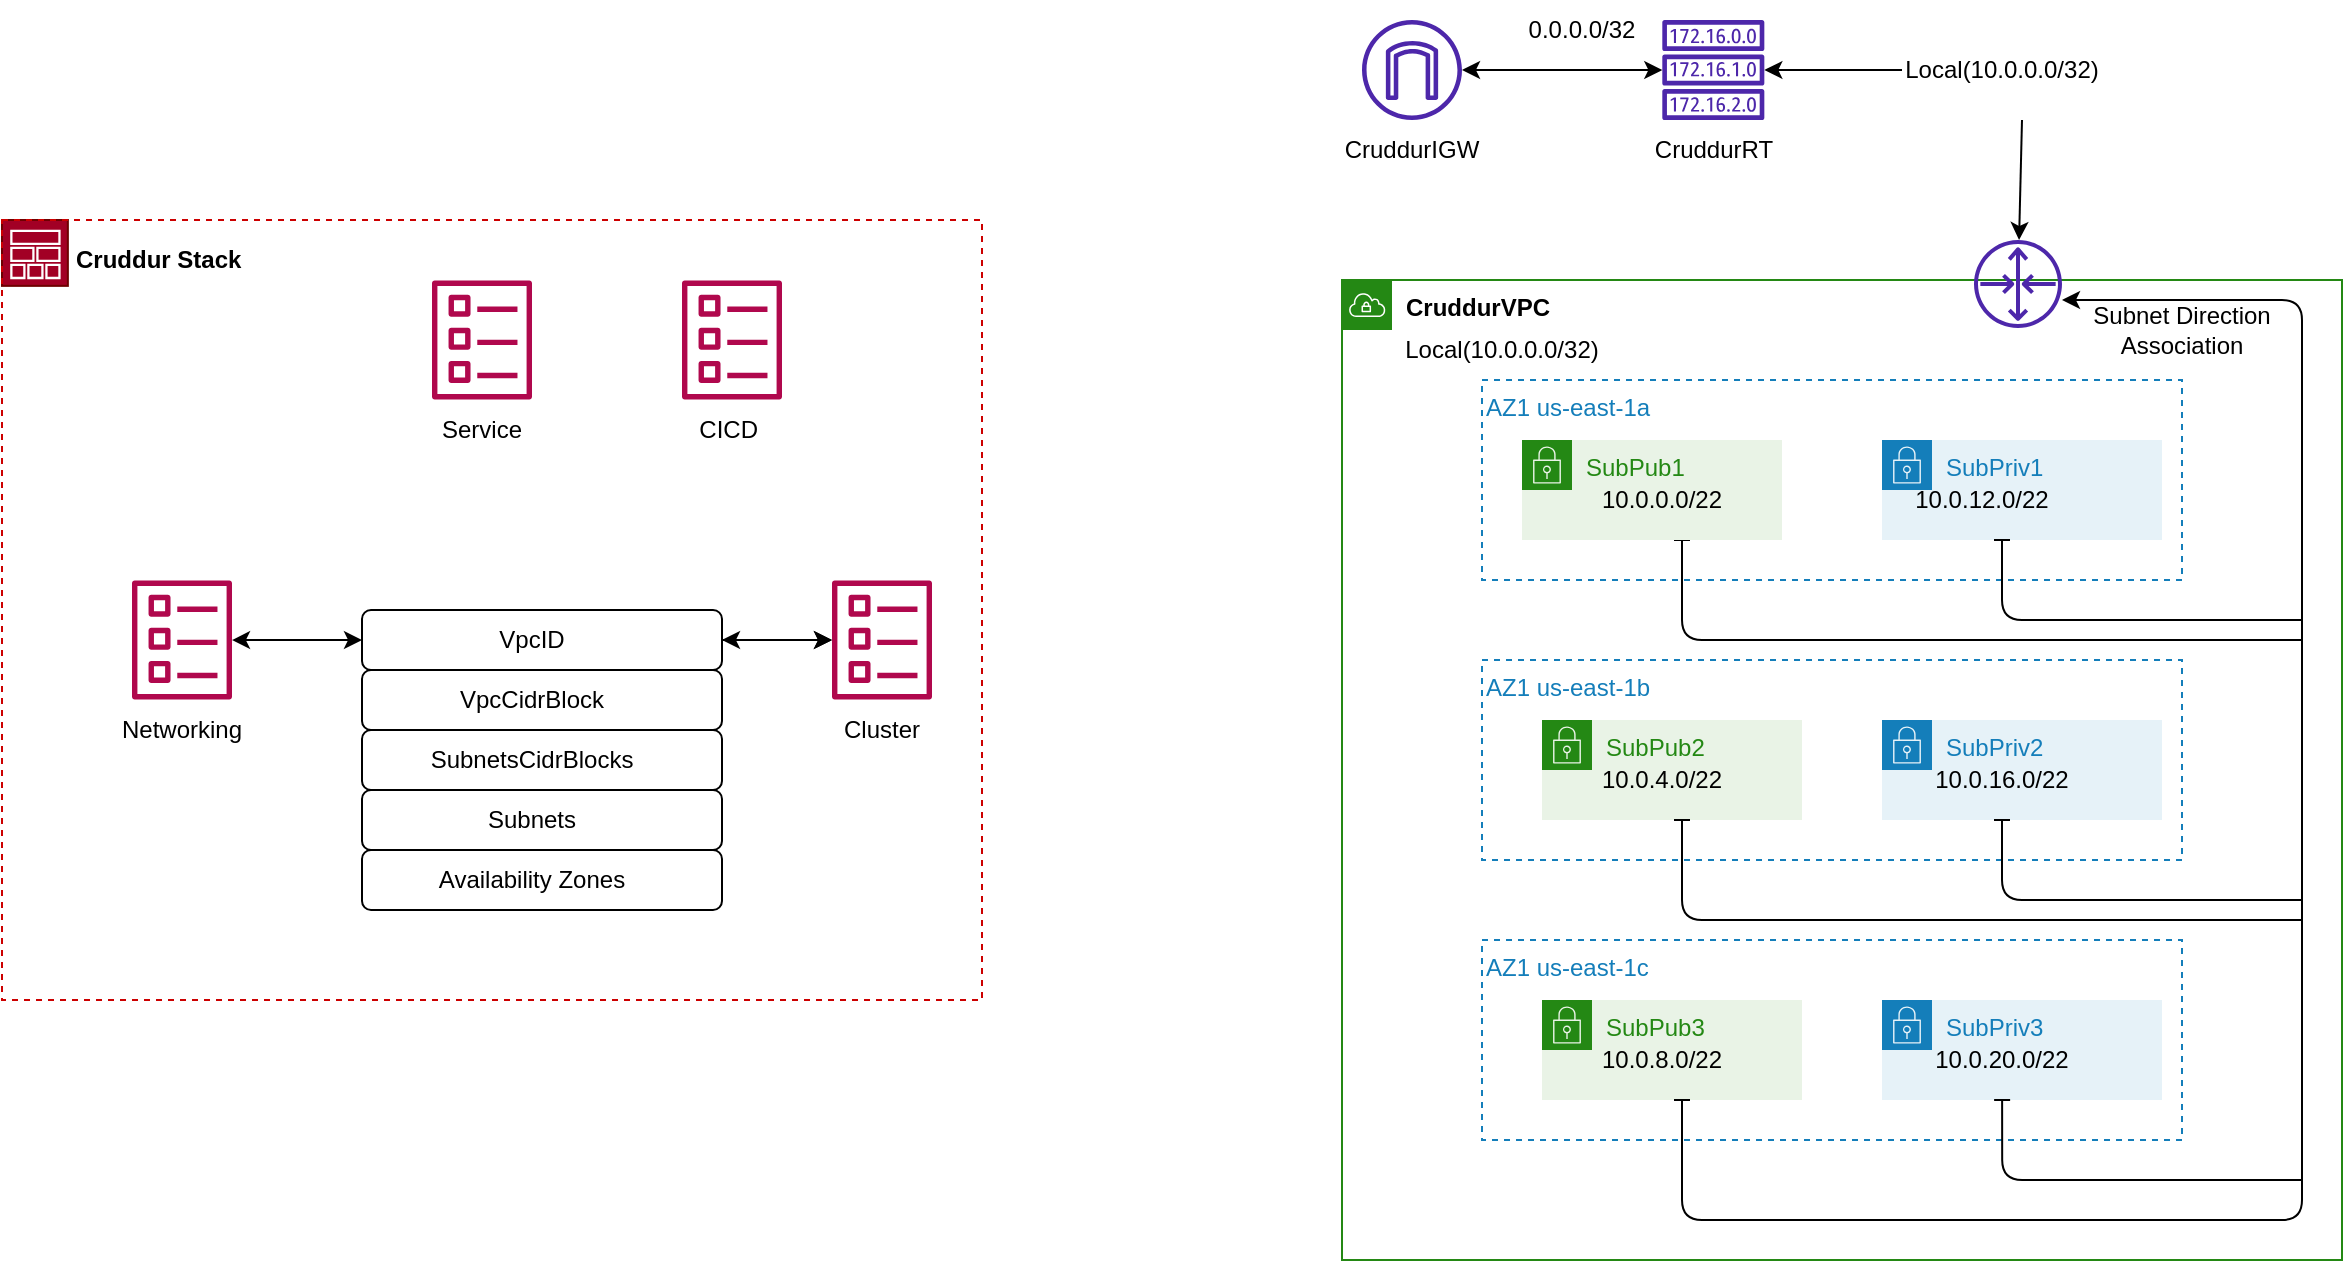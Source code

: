 <mxfile version="21.3.8" type="github">
  <diagram name="Page-1" id="vktZMe8x5p6Vtm1BOrrI">
    <mxGraphModel dx="1950" dy="1665" grid="1" gridSize="10" guides="1" tooltips="1" connect="1" arrows="1" fold="1" page="1" pageScale="1" pageWidth="850" pageHeight="1100" math="0" shadow="0">
      <root>
        <mxCell id="0" />
        <mxCell id="1" parent="0" />
        <mxCell id="PxYdW4Z8PxXyfOMz7trt-4" value="&lt;b&gt;&lt;font color=&quot;#000000&quot;&gt;CruddurVPC&lt;/font&gt;&lt;/b&gt;" style="points=[[0,0],[0.25,0],[0.5,0],[0.75,0],[1,0],[1,0.25],[1,0.5],[1,0.75],[1,1],[0.75,1],[0.5,1],[0.25,1],[0,1],[0,0.75],[0,0.5],[0,0.25]];outlineConnect=0;gradientColor=none;html=1;whiteSpace=wrap;fontSize=12;fontStyle=0;container=1;pointerEvents=0;collapsible=0;recursiveResize=0;shape=mxgraph.aws4.group;grIcon=mxgraph.aws4.group_vpc;strokeColor=#248814;fillColor=none;verticalAlign=top;align=left;spacingLeft=30;fontColor=#AAB7B8;dashed=0;rounded=0;" parent="1" vertex="1">
          <mxGeometry x="330" y="20" width="500" height="490" as="geometry" />
        </mxCell>
        <mxCell id="PxYdW4Z8PxXyfOMz7trt-9" value="AZ1 us-east-1b" style="fillColor=none;strokeColor=#147EBA;dashed=1;verticalAlign=top;fontStyle=0;fontColor=#147EBA;whiteSpace=wrap;html=1;align=left;rounded=0;" parent="PxYdW4Z8PxXyfOMz7trt-4" vertex="1">
          <mxGeometry x="70" y="190" width="350" height="100" as="geometry" />
        </mxCell>
        <mxCell id="PxYdW4Z8PxXyfOMz7trt-10" value="SubPriv2" style="points=[[0,0],[0.25,0],[0.5,0],[0.75,0],[1,0],[1,0.25],[1,0.5],[1,0.75],[1,1],[0.75,1],[0.5,1],[0.25,1],[0,1],[0,0.75],[0,0.5],[0,0.25]];outlineConnect=0;gradientColor=none;html=1;whiteSpace=wrap;fontSize=12;fontStyle=0;container=1;pointerEvents=0;collapsible=0;recursiveResize=0;shape=mxgraph.aws4.group;grIcon=mxgraph.aws4.group_security_group;grStroke=0;strokeColor=#147EBA;fillColor=#E6F2F8;verticalAlign=top;align=left;spacingLeft=30;fontColor=#147EBA;dashed=0;rounded=0;" parent="PxYdW4Z8PxXyfOMz7trt-4" vertex="1">
          <mxGeometry x="270" y="220" width="140" height="50" as="geometry" />
        </mxCell>
        <mxCell id="PxYdW4Z8PxXyfOMz7trt-11" style="edgeStyle=orthogonalEdgeStyle;rounded=0;orthogonalLoop=1;jettySize=auto;html=1;exitX=0.5;exitY=1;exitDx=0;exitDy=0;" parent="PxYdW4Z8PxXyfOMz7trt-4" source="PxYdW4Z8PxXyfOMz7trt-9" target="PxYdW4Z8PxXyfOMz7trt-9" edge="1">
          <mxGeometry relative="1" as="geometry" />
        </mxCell>
        <mxCell id="PxYdW4Z8PxXyfOMz7trt-12" value="SubPub2" style="points=[[0,0],[0.25,0],[0.5,0],[0.75,0],[1,0],[1,0.25],[1,0.5],[1,0.75],[1,1],[0.75,1],[0.5,1],[0.25,1],[0,1],[0,0.75],[0,0.5],[0,0.25]];outlineConnect=0;gradientColor=none;html=1;whiteSpace=wrap;fontSize=12;fontStyle=0;container=1;pointerEvents=0;collapsible=0;recursiveResize=0;shape=mxgraph.aws4.group;grIcon=mxgraph.aws4.group_security_group;grStroke=0;strokeColor=#248814;fillColor=#E9F3E6;verticalAlign=top;align=left;spacingLeft=30;fontColor=#248814;dashed=0;rounded=0;" parent="PxYdW4Z8PxXyfOMz7trt-4" vertex="1">
          <mxGeometry x="100" y="220" width="130" height="50" as="geometry" />
        </mxCell>
        <mxCell id="PxYdW4Z8PxXyfOMz7trt-13" value="10.0.16.0/22" style="text;strokeColor=none;align=center;fillColor=none;html=1;verticalAlign=middle;whiteSpace=wrap;rounded=0;" parent="PxYdW4Z8PxXyfOMz7trt-4" vertex="1">
          <mxGeometry x="290" y="240" width="80" height="20" as="geometry" />
        </mxCell>
        <mxCell id="iuy7iuIk75hRO5tpLLpg-18" style="edgeStyle=orthogonalEdgeStyle;orthogonalLoop=1;jettySize=auto;html=1;elbow=vertical;startArrow=baseDash;startFill=0;endArrow=none;endFill=0;" edge="1" parent="PxYdW4Z8PxXyfOMz7trt-4">
          <mxGeometry relative="1" as="geometry">
            <mxPoint x="480" y="320" as="targetPoint" />
            <mxPoint x="170" y="270" as="sourcePoint" />
            <Array as="points">
              <mxPoint x="170" y="320" />
            </Array>
          </mxGeometry>
        </mxCell>
        <mxCell id="PxYdW4Z8PxXyfOMz7trt-14" value="10.0.4.0/22" style="text;strokeColor=none;align=center;fillColor=none;html=1;verticalAlign=middle;whiteSpace=wrap;rounded=0;" parent="PxYdW4Z8PxXyfOMz7trt-4" vertex="1">
          <mxGeometry x="120" y="240" width="80" height="20" as="geometry" />
        </mxCell>
        <mxCell id="PxYdW4Z8PxXyfOMz7trt-15" value="AZ1 us-east-1c" style="fillColor=none;strokeColor=#147EBA;dashed=1;verticalAlign=top;fontStyle=0;fontColor=#147EBA;whiteSpace=wrap;html=1;align=left;rounded=0;" parent="PxYdW4Z8PxXyfOMz7trt-4" vertex="1">
          <mxGeometry x="70" y="330" width="350" height="100" as="geometry" />
        </mxCell>
        <mxCell id="PxYdW4Z8PxXyfOMz7trt-16" value="SubPriv3" style="points=[[0,0],[0.25,0],[0.5,0],[0.75,0],[1,0],[1,0.25],[1,0.5],[1,0.75],[1,1],[0.75,1],[0.5,1],[0.25,1],[0,1],[0,0.75],[0,0.5],[0,0.25]];outlineConnect=0;gradientColor=none;html=1;whiteSpace=wrap;fontSize=12;fontStyle=0;container=1;pointerEvents=0;collapsible=0;recursiveResize=0;shape=mxgraph.aws4.group;grIcon=mxgraph.aws4.group_security_group;grStroke=0;strokeColor=#147EBA;fillColor=#E6F2F8;verticalAlign=top;align=left;spacingLeft=30;fontColor=#147EBA;dashed=0;rounded=0;" parent="PxYdW4Z8PxXyfOMz7trt-4" vertex="1">
          <mxGeometry x="270" y="360" width="140" height="50" as="geometry" />
        </mxCell>
        <mxCell id="PxYdW4Z8PxXyfOMz7trt-17" style="edgeStyle=orthogonalEdgeStyle;rounded=0;orthogonalLoop=1;jettySize=auto;html=1;exitX=0.5;exitY=1;exitDx=0;exitDy=0;" parent="PxYdW4Z8PxXyfOMz7trt-4" source="PxYdW4Z8PxXyfOMz7trt-15" target="PxYdW4Z8PxXyfOMz7trt-15" edge="1">
          <mxGeometry relative="1" as="geometry" />
        </mxCell>
        <mxCell id="PxYdW4Z8PxXyfOMz7trt-18" value="SubPub3" style="points=[[0,0],[0.25,0],[0.5,0],[0.75,0],[1,0],[1,0.25],[1,0.5],[1,0.75],[1,1],[0.75,1],[0.5,1],[0.25,1],[0,1],[0,0.75],[0,0.5],[0,0.25]];outlineConnect=0;gradientColor=none;html=1;whiteSpace=wrap;fontSize=12;fontStyle=0;container=1;pointerEvents=0;collapsible=0;recursiveResize=0;shape=mxgraph.aws4.group;grIcon=mxgraph.aws4.group_security_group;grStroke=0;strokeColor=#248814;fillColor=#E9F3E6;verticalAlign=top;align=left;spacingLeft=30;fontColor=#248814;dashed=0;rounded=0;" parent="PxYdW4Z8PxXyfOMz7trt-4" vertex="1">
          <mxGeometry x="100" y="360" width="130" height="50" as="geometry" />
        </mxCell>
        <mxCell id="iuy7iuIk75hRO5tpLLpg-15" style="edgeStyle=orthogonalEdgeStyle;orthogonalLoop=1;jettySize=auto;html=1;elbow=vertical;exitX=0.429;exitY=1;exitDx=0;exitDy=0;exitPerimeter=0;startArrow=baseDash;startFill=0;endArrow=none;endFill=0;" edge="1" parent="PxYdW4Z8PxXyfOMz7trt-4" source="PxYdW4Z8PxXyfOMz7trt-16">
          <mxGeometry relative="1" as="geometry">
            <mxPoint x="480" y="450" as="targetPoint" />
            <mxPoint x="330" y="420" as="sourcePoint" />
            <Array as="points">
              <mxPoint x="330" y="450" />
              <mxPoint x="480" y="450" />
            </Array>
          </mxGeometry>
        </mxCell>
        <mxCell id="PxYdW4Z8PxXyfOMz7trt-19" value="10.0.20.0/22" style="text;strokeColor=none;align=center;fillColor=none;html=1;verticalAlign=middle;whiteSpace=wrap;rounded=0;" parent="PxYdW4Z8PxXyfOMz7trt-4" vertex="1">
          <mxGeometry x="290" y="380" width="80" height="20" as="geometry" />
        </mxCell>
        <mxCell id="PxYdW4Z8PxXyfOMz7trt-20" value="10.0.8.0/22" style="text;strokeColor=none;align=center;fillColor=none;html=1;verticalAlign=middle;whiteSpace=wrap;rounded=0;" parent="PxYdW4Z8PxXyfOMz7trt-4" vertex="1">
          <mxGeometry x="120" y="380" width="80" height="20" as="geometry" />
        </mxCell>
        <mxCell id="PxYdW4Z8PxXyfOMz7trt-31" value="Local(10.0.0.0/32)" style="text;strokeColor=none;align=center;fillColor=none;html=1;verticalAlign=middle;whiteSpace=wrap;rounded=0;" parent="PxYdW4Z8PxXyfOMz7trt-4" vertex="1">
          <mxGeometry x="30" y="20" width="100" height="30" as="geometry" />
        </mxCell>
        <mxCell id="PxYdW4Z8PxXyfOMz7trt-36" style="rounded=0;orthogonalLoop=1;jettySize=auto;html=1;startArrow=classic;startFill=1;endArrow=none;endFill=0;" parent="PxYdW4Z8PxXyfOMz7trt-4" source="PxYdW4Z8PxXyfOMz7trt-23" edge="1">
          <mxGeometry relative="1" as="geometry">
            <mxPoint x="340" y="-80" as="targetPoint" />
          </mxGeometry>
        </mxCell>
        <mxCell id="iuy7iuIk75hRO5tpLLpg-13" style="edgeStyle=orthogonalEdgeStyle;orthogonalLoop=1;jettySize=auto;html=1;elbow=vertical;endArrow=baseDash;endFill=0;startArrow=classic;startFill=1;" edge="1" parent="PxYdW4Z8PxXyfOMz7trt-4" source="PxYdW4Z8PxXyfOMz7trt-23" target="PxYdW4Z8PxXyfOMz7trt-18">
          <mxGeometry relative="1" as="geometry">
            <Array as="points">
              <mxPoint x="480" y="10" />
              <mxPoint x="480" y="470" />
              <mxPoint x="170" y="470" />
            </Array>
          </mxGeometry>
        </mxCell>
        <mxCell id="PxYdW4Z8PxXyfOMz7trt-23" value="" style="outlineConnect=0;fontColor=#232F3E;gradientColor=none;fillColor=#4D27AA;strokeColor=none;dashed=0;verticalLabelPosition=bottom;verticalAlign=top;align=center;html=1;fontSize=12;fontStyle=0;aspect=fixed;pointerEvents=1;shape=mxgraph.aws4.router;rounded=0;" parent="PxYdW4Z8PxXyfOMz7trt-4" vertex="1">
          <mxGeometry x="316" y="-20" width="44" height="44" as="geometry" />
        </mxCell>
        <mxCell id="iuy7iuIk75hRO5tpLLpg-17" style="edgeStyle=orthogonalEdgeStyle;orthogonalLoop=1;jettySize=auto;html=1;elbow=vertical;exitX=0.429;exitY=1;exitDx=0;exitDy=0;exitPerimeter=0;startArrow=baseDash;startFill=0;endArrow=none;endFill=0;" edge="1" parent="PxYdW4Z8PxXyfOMz7trt-4">
          <mxGeometry relative="1" as="geometry">
            <mxPoint x="480" y="310" as="targetPoint" />
            <mxPoint x="330" y="270" as="sourcePoint" />
            <Array as="points">
              <mxPoint x="330" y="310" />
            </Array>
          </mxGeometry>
        </mxCell>
        <mxCell id="iuy7iuIk75hRO5tpLLpg-19" style="edgeStyle=orthogonalEdgeStyle;orthogonalLoop=1;jettySize=auto;html=1;elbow=vertical;startArrow=baseDash;startFill=0;endArrow=none;endFill=0;" edge="1" parent="PxYdW4Z8PxXyfOMz7trt-4">
          <mxGeometry relative="1" as="geometry">
            <mxPoint x="480" y="180" as="targetPoint" />
            <mxPoint x="170" y="130" as="sourcePoint" />
            <Array as="points">
              <mxPoint x="170" y="180" />
            </Array>
          </mxGeometry>
        </mxCell>
        <mxCell id="PxYdW4Z8PxXyfOMz7trt-1" value="AZ1 us-east-1a" style="fillColor=none;strokeColor=#147EBA;dashed=1;verticalAlign=top;fontStyle=0;fontColor=#147EBA;whiteSpace=wrap;html=1;align=left;rounded=0;" parent="PxYdW4Z8PxXyfOMz7trt-4" vertex="1">
          <mxGeometry x="70" y="50" width="350" height="100" as="geometry" />
        </mxCell>
        <mxCell id="PxYdW4Z8PxXyfOMz7trt-2" value="SubPriv1" style="points=[[0,0],[0.25,0],[0.5,0],[0.75,0],[1,0],[1,0.25],[1,0.5],[1,0.75],[1,1],[0.75,1],[0.5,1],[0.25,1],[0,1],[0,0.75],[0,0.5],[0,0.25]];outlineConnect=0;gradientColor=none;html=1;whiteSpace=wrap;fontSize=12;fontStyle=0;container=1;pointerEvents=0;collapsible=0;recursiveResize=0;shape=mxgraph.aws4.group;grIcon=mxgraph.aws4.group_security_group;grStroke=0;strokeColor=#147EBA;fillColor=#E6F2F8;verticalAlign=top;align=left;spacingLeft=30;fontColor=#147EBA;dashed=0;rounded=0;" parent="PxYdW4Z8PxXyfOMz7trt-4" vertex="1">
          <mxGeometry x="270" y="80" width="140" height="50" as="geometry" />
        </mxCell>
        <mxCell id="PxYdW4Z8PxXyfOMz7trt-3" style="edgeStyle=orthogonalEdgeStyle;rounded=0;orthogonalLoop=1;jettySize=auto;html=1;exitX=0.5;exitY=1;exitDx=0;exitDy=0;" parent="PxYdW4Z8PxXyfOMz7trt-4" source="PxYdW4Z8PxXyfOMz7trt-1" target="PxYdW4Z8PxXyfOMz7trt-1" edge="1">
          <mxGeometry relative="1" as="geometry" />
        </mxCell>
        <mxCell id="PxYdW4Z8PxXyfOMz7trt-5" value="SubPub1" style="points=[[0,0],[0.25,0],[0.5,0],[0.75,0],[1,0],[1,0.25],[1,0.5],[1,0.75],[1,1],[0.75,1],[0.5,1],[0.25,1],[0,1],[0,0.75],[0,0.5],[0,0.25]];outlineConnect=0;gradientColor=none;html=1;whiteSpace=wrap;fontSize=12;fontStyle=0;container=1;pointerEvents=0;collapsible=0;recursiveResize=0;shape=mxgraph.aws4.group;grIcon=mxgraph.aws4.group_security_group;grStroke=0;strokeColor=#248814;fillColor=#E9F3E6;verticalAlign=top;align=left;spacingLeft=30;fontColor=#248814;dashed=0;rounded=0;" parent="PxYdW4Z8PxXyfOMz7trt-4" vertex="1">
          <mxGeometry x="90" y="80" width="130" height="50" as="geometry" />
        </mxCell>
        <mxCell id="PxYdW4Z8PxXyfOMz7trt-6" value="10.0.12.0/22" style="text;strokeColor=none;align=center;fillColor=none;html=1;verticalAlign=middle;whiteSpace=wrap;rounded=0;" parent="PxYdW4Z8PxXyfOMz7trt-4" vertex="1">
          <mxGeometry x="280" y="100" width="80" height="20" as="geometry" />
        </mxCell>
        <mxCell id="PxYdW4Z8PxXyfOMz7trt-8" value="10.0.0.0/22" style="text;strokeColor=none;align=center;fillColor=none;html=1;verticalAlign=middle;whiteSpace=wrap;rounded=0;" parent="PxYdW4Z8PxXyfOMz7trt-4" vertex="1">
          <mxGeometry x="120" y="100" width="80" height="20" as="geometry" />
        </mxCell>
        <mxCell id="iuy7iuIk75hRO5tpLLpg-20" style="edgeStyle=orthogonalEdgeStyle;orthogonalLoop=1;jettySize=auto;html=1;elbow=vertical;exitX=0.429;exitY=1;exitDx=0;exitDy=0;exitPerimeter=0;startArrow=baseDash;startFill=0;endArrow=none;endFill=0;" edge="1" parent="PxYdW4Z8PxXyfOMz7trt-4">
          <mxGeometry relative="1" as="geometry">
            <mxPoint x="480" y="170" as="targetPoint" />
            <mxPoint x="330" y="130" as="sourcePoint" />
            <Array as="points">
              <mxPoint x="330" y="170" />
            </Array>
          </mxGeometry>
        </mxCell>
        <mxCell id="iuy7iuIk75hRO5tpLLpg-21" value="Subnet Direction Association" style="text;strokeColor=none;align=center;fillColor=none;html=1;verticalAlign=middle;whiteSpace=wrap;rounded=0;" vertex="1" parent="PxYdW4Z8PxXyfOMz7trt-4">
          <mxGeometry x="370" y="10" width="100" height="30" as="geometry" />
        </mxCell>
        <mxCell id="PxYdW4Z8PxXyfOMz7trt-25" style="edgeStyle=orthogonalEdgeStyle;rounded=0;orthogonalLoop=1;jettySize=auto;html=1;startArrow=classic;startFill=1;" parent="1" source="PxYdW4Z8PxXyfOMz7trt-21" target="PxYdW4Z8PxXyfOMz7trt-24" edge="1">
          <mxGeometry relative="1" as="geometry" />
        </mxCell>
        <mxCell id="PxYdW4Z8PxXyfOMz7trt-21" value="" style="outlineConnect=0;fontColor=#232F3E;gradientColor=none;fillColor=#4D27AA;strokeColor=none;dashed=0;verticalLabelPosition=bottom;verticalAlign=top;align=center;html=1;fontSize=12;fontStyle=0;aspect=fixed;pointerEvents=1;shape=mxgraph.aws4.internet_gateway;rounded=0;" parent="1" vertex="1">
          <mxGeometry x="340" y="-110" width="50" height="50" as="geometry" />
        </mxCell>
        <mxCell id="PxYdW4Z8PxXyfOMz7trt-27" style="edgeStyle=orthogonalEdgeStyle;rounded=0;orthogonalLoop=1;jettySize=auto;html=1;startArrow=classic;startFill=1;endArrow=none;endFill=0;" parent="1" source="PxYdW4Z8PxXyfOMz7trt-24" edge="1">
          <mxGeometry relative="1" as="geometry">
            <mxPoint x="610" y="-85" as="targetPoint" />
          </mxGeometry>
        </mxCell>
        <mxCell id="PxYdW4Z8PxXyfOMz7trt-24" value="" style="outlineConnect=0;fontColor=#232F3E;gradientColor=none;fillColor=#4D27AA;strokeColor=none;dashed=0;verticalLabelPosition=bottom;verticalAlign=top;align=center;html=1;fontSize=12;fontStyle=0;aspect=fixed;pointerEvents=1;shape=mxgraph.aws4.route_table;rounded=0;" parent="1" vertex="1">
          <mxGeometry x="490" y="-110" width="51.32" height="50" as="geometry" />
        </mxCell>
        <mxCell id="PxYdW4Z8PxXyfOMz7trt-30" value="Local(10.0.0.0/32)" style="text;strokeColor=none;align=center;fillColor=none;html=1;verticalAlign=middle;whiteSpace=wrap;rounded=0;" parent="1" vertex="1">
          <mxGeometry x="610" y="-100" width="100" height="30" as="geometry" />
        </mxCell>
        <mxCell id="PxYdW4Z8PxXyfOMz7trt-32" value="CruddurIGW" style="text;strokeColor=none;align=center;fillColor=none;html=1;verticalAlign=middle;whiteSpace=wrap;rounded=0;" parent="1" vertex="1">
          <mxGeometry x="315" y="-60" width="100" height="30" as="geometry" />
        </mxCell>
        <mxCell id="PxYdW4Z8PxXyfOMz7trt-33" value="0.0.0.0/32" style="text;strokeColor=none;align=center;fillColor=none;html=1;verticalAlign=middle;whiteSpace=wrap;rounded=0;" parent="1" vertex="1">
          <mxGeometry x="400" y="-120" width="100" height="30" as="geometry" />
        </mxCell>
        <mxCell id="PxYdW4Z8PxXyfOMz7trt-34" value="CruddurRT" style="text;strokeColor=none;align=center;fillColor=none;html=1;verticalAlign=middle;whiteSpace=wrap;rounded=0;" parent="1" vertex="1">
          <mxGeometry x="465.66" y="-60" width="100" height="30" as="geometry" />
        </mxCell>
        <mxCell id="iuy7iuIk75hRO5tpLLpg-23" value="" style="sketch=0;outlineConnect=0;fontColor=#232F3E;gradientColor=none;fillColor=#B0084D;strokeColor=none;dashed=0;verticalLabelPosition=bottom;verticalAlign=top;align=center;html=1;fontSize=12;fontStyle=0;aspect=fixed;pointerEvents=1;shape=mxgraph.aws4.template;" vertex="1" parent="1">
          <mxGeometry y="20" width="50" height="60" as="geometry" />
        </mxCell>
        <mxCell id="iuy7iuIk75hRO5tpLLpg-25" value="CICD&amp;nbsp;" style="text;strokeColor=none;align=center;fillColor=none;html=1;verticalAlign=middle;whiteSpace=wrap;rounded=0;" vertex="1" parent="1">
          <mxGeometry x="-25" y="80" width="100" height="30" as="geometry" />
        </mxCell>
        <mxCell id="iuy7iuIk75hRO5tpLLpg-27" value="" style="sketch=0;outlineConnect=0;fontColor=#232F3E;gradientColor=none;fillColor=#B0084D;strokeColor=none;dashed=0;verticalLabelPosition=bottom;verticalAlign=top;align=center;html=1;fontSize=12;fontStyle=0;aspect=fixed;pointerEvents=1;shape=mxgraph.aws4.template;" vertex="1" parent="1">
          <mxGeometry x="-125" y="20" width="50" height="60" as="geometry" />
        </mxCell>
        <mxCell id="iuy7iuIk75hRO5tpLLpg-28" value="Service" style="text;strokeColor=none;align=center;fillColor=none;html=1;verticalAlign=middle;whiteSpace=wrap;rounded=0;" vertex="1" parent="1">
          <mxGeometry x="-150" y="80" width="100" height="30" as="geometry" />
        </mxCell>
        <mxCell id="iuy7iuIk75hRO5tpLLpg-40" value="" style="edgeStyle=orthogonalEdgeStyle;orthogonalLoop=1;jettySize=auto;html=1;elbow=vertical;startArrow=classic;startFill=1;" edge="1" parent="1" source="iuy7iuIk75hRO5tpLLpg-31" target="iuy7iuIk75hRO5tpLLpg-38">
          <mxGeometry relative="1" as="geometry" />
        </mxCell>
        <mxCell id="iuy7iuIk75hRO5tpLLpg-31" value="" style="sketch=0;outlineConnect=0;fontColor=#232F3E;gradientColor=none;fillColor=#B0084D;strokeColor=none;dashed=0;verticalLabelPosition=bottom;verticalAlign=top;align=center;html=1;fontSize=12;fontStyle=0;aspect=fixed;pointerEvents=1;shape=mxgraph.aws4.template;" vertex="1" parent="1">
          <mxGeometry x="75" y="170" width="50" height="60" as="geometry" />
        </mxCell>
        <mxCell id="iuy7iuIk75hRO5tpLLpg-32" value="Cluster" style="text;strokeColor=none;align=center;fillColor=none;html=1;verticalAlign=middle;whiteSpace=wrap;rounded=0;" vertex="1" parent="1">
          <mxGeometry x="50" y="230" width="100" height="30" as="geometry" />
        </mxCell>
        <mxCell id="iuy7iuIk75hRO5tpLLpg-43" value="" style="edgeStyle=orthogonalEdgeStyle;orthogonalLoop=1;jettySize=auto;html=1;elbow=vertical;startArrow=classic;startFill=1;endArrow=classic;endFill=1;entryX=0;entryY=0.5;entryDx=0;entryDy=0;" edge="1" parent="1" source="iuy7iuIk75hRO5tpLLpg-33" target="iuy7iuIk75hRO5tpLLpg-37">
          <mxGeometry relative="1" as="geometry" />
        </mxCell>
        <mxCell id="iuy7iuIk75hRO5tpLLpg-33" value="" style="sketch=0;outlineConnect=0;fontColor=#232F3E;gradientColor=none;fillColor=#B0084D;strokeColor=none;dashed=0;verticalLabelPosition=bottom;verticalAlign=top;align=center;html=1;fontSize=12;fontStyle=0;aspect=fixed;pointerEvents=1;shape=mxgraph.aws4.template;" vertex="1" parent="1">
          <mxGeometry x="-275" y="170" width="50" height="60" as="geometry" />
        </mxCell>
        <mxCell id="iuy7iuIk75hRO5tpLLpg-34" value="Networking" style="text;strokeColor=none;align=center;fillColor=none;html=1;verticalAlign=middle;whiteSpace=wrap;rounded=0;" vertex="1" parent="1">
          <mxGeometry x="-300" y="230" width="100" height="30" as="geometry" />
        </mxCell>
        <mxCell id="iuy7iuIk75hRO5tpLLpg-41" value="" style="edgeStyle=orthogonalEdgeStyle;orthogonalLoop=1;jettySize=auto;html=1;elbow=vertical;startArrow=classic;startFill=1;" edge="1" parent="1" source="iuy7iuIk75hRO5tpLLpg-37" target="iuy7iuIk75hRO5tpLLpg-31">
          <mxGeometry relative="1" as="geometry" />
        </mxCell>
        <mxCell id="iuy7iuIk75hRO5tpLLpg-37" value="" style="rounded=1;whiteSpace=wrap;html=1;" vertex="1" parent="1">
          <mxGeometry x="-160" y="185" width="180" height="30" as="geometry" />
        </mxCell>
        <mxCell id="iuy7iuIk75hRO5tpLLpg-38" value="VpcID" style="text;strokeColor=none;align=center;fillColor=none;html=1;verticalAlign=middle;whiteSpace=wrap;rounded=0;" vertex="1" parent="1">
          <mxGeometry x="-125" y="185" width="100" height="30" as="geometry" />
        </mxCell>
        <mxCell id="iuy7iuIk75hRO5tpLLpg-44" value="" style="rounded=1;whiteSpace=wrap;html=1;" vertex="1" parent="1">
          <mxGeometry x="-160" y="215" width="180" height="30" as="geometry" />
        </mxCell>
        <mxCell id="iuy7iuIk75hRO5tpLLpg-45" value="VpcCidrBlock" style="text;strokeColor=none;align=center;fillColor=none;html=1;verticalAlign=middle;whiteSpace=wrap;rounded=0;" vertex="1" parent="1">
          <mxGeometry x="-125" y="215" width="100" height="30" as="geometry" />
        </mxCell>
        <mxCell id="iuy7iuIk75hRO5tpLLpg-46" value="" style="rounded=1;whiteSpace=wrap;html=1;" vertex="1" parent="1">
          <mxGeometry x="-160" y="245" width="180" height="30" as="geometry" />
        </mxCell>
        <mxCell id="iuy7iuIk75hRO5tpLLpg-47" value="SubnetsCidrBlocks" style="text;strokeColor=none;align=center;fillColor=none;html=1;verticalAlign=middle;whiteSpace=wrap;rounded=0;" vertex="1" parent="1">
          <mxGeometry x="-125" y="245" width="100" height="30" as="geometry" />
        </mxCell>
        <mxCell id="iuy7iuIk75hRO5tpLLpg-48" value="" style="rounded=1;whiteSpace=wrap;html=1;" vertex="1" parent="1">
          <mxGeometry x="-160" y="275" width="180" height="30" as="geometry" />
        </mxCell>
        <mxCell id="iuy7iuIk75hRO5tpLLpg-49" value="Subnets" style="text;strokeColor=none;align=center;fillColor=none;html=1;verticalAlign=middle;whiteSpace=wrap;rounded=0;" vertex="1" parent="1">
          <mxGeometry x="-125" y="275" width="100" height="30" as="geometry" />
        </mxCell>
        <mxCell id="iuy7iuIk75hRO5tpLLpg-50" value="" style="rounded=1;whiteSpace=wrap;html=1;" vertex="1" parent="1">
          <mxGeometry x="-160" y="305" width="180" height="30" as="geometry" />
        </mxCell>
        <mxCell id="iuy7iuIk75hRO5tpLLpg-51" value="Availability Zones" style="text;strokeColor=none;align=center;fillColor=none;html=1;verticalAlign=middle;whiteSpace=wrap;rounded=0;" vertex="1" parent="1">
          <mxGeometry x="-125" y="305" width="100" height="30" as="geometry" />
        </mxCell>
        <mxCell id="iuy7iuIk75hRO5tpLLpg-63" value="" style="group" vertex="1" connectable="0" parent="1">
          <mxGeometry x="-340" y="-10" width="490" height="390" as="geometry" />
        </mxCell>
        <mxCell id="iuy7iuIk75hRO5tpLLpg-62" value="" style="group" vertex="1" connectable="0" parent="iuy7iuIk75hRO5tpLLpg-63">
          <mxGeometry width="35" height="39" as="geometry" />
        </mxCell>
        <mxCell id="iuy7iuIk75hRO5tpLLpg-58" value="" style="whiteSpace=wrap;html=1;aspect=fixed;fillColor=#a20025;fontColor=#ffffff;strokeColor=#6F0000;" vertex="1" parent="iuy7iuIk75hRO5tpLLpg-62">
          <mxGeometry width="32.935" height="32.935" as="geometry" />
        </mxCell>
        <mxCell id="iuy7iuIk75hRO5tpLLpg-59" value="" style="sketch=0;outlineConnect=0;dashed=0;verticalLabelPosition=bottom;verticalAlign=top;align=center;html=1;fontSize=12;fontStyle=0;aspect=fixed;pointerEvents=1;shape=mxgraph.aws4.stack;fillColor=#FFFFFF;fontColor=#ffffff;strokeColor=#6F0000;" vertex="1" parent="iuy7iuIk75hRO5tpLLpg-62">
          <mxGeometry x="4.025" y="4.875" width="25.36" height="24.701" as="geometry" />
        </mxCell>
        <mxCell id="iuy7iuIk75hRO5tpLLpg-64" value="" style="group" vertex="1" connectable="0" parent="iuy7iuIk75hRO5tpLLpg-63">
          <mxGeometry width="490" height="390.0" as="geometry" />
        </mxCell>
        <mxCell id="iuy7iuIk75hRO5tpLLpg-57" value="" style="fillColor=none;strokeColor=#CC0000;dashed=1;verticalAlign=top;fontStyle=0;fontColor=#5A6C86;whiteSpace=wrap;html=1;" vertex="1" parent="iuy7iuIk75hRO5tpLLpg-64">
          <mxGeometry width="490" height="390.0" as="geometry" />
        </mxCell>
        <mxCell id="iuy7iuIk75hRO5tpLLpg-60" value="&lt;font style=&quot;font-size: 12px;&quot;&gt;&lt;b style=&quot;&quot;&gt;Cruddur Stack&lt;/b&gt;&lt;/font&gt;" style="text;strokeColor=none;align=left;fillColor=none;html=1;verticalAlign=middle;whiteSpace=wrap;rounded=0;" vertex="1" parent="iuy7iuIk75hRO5tpLLpg-64">
          <mxGeometry x="35" y="4.875" width="87.5" height="29.25" as="geometry" />
        </mxCell>
      </root>
    </mxGraphModel>
  </diagram>
</mxfile>
